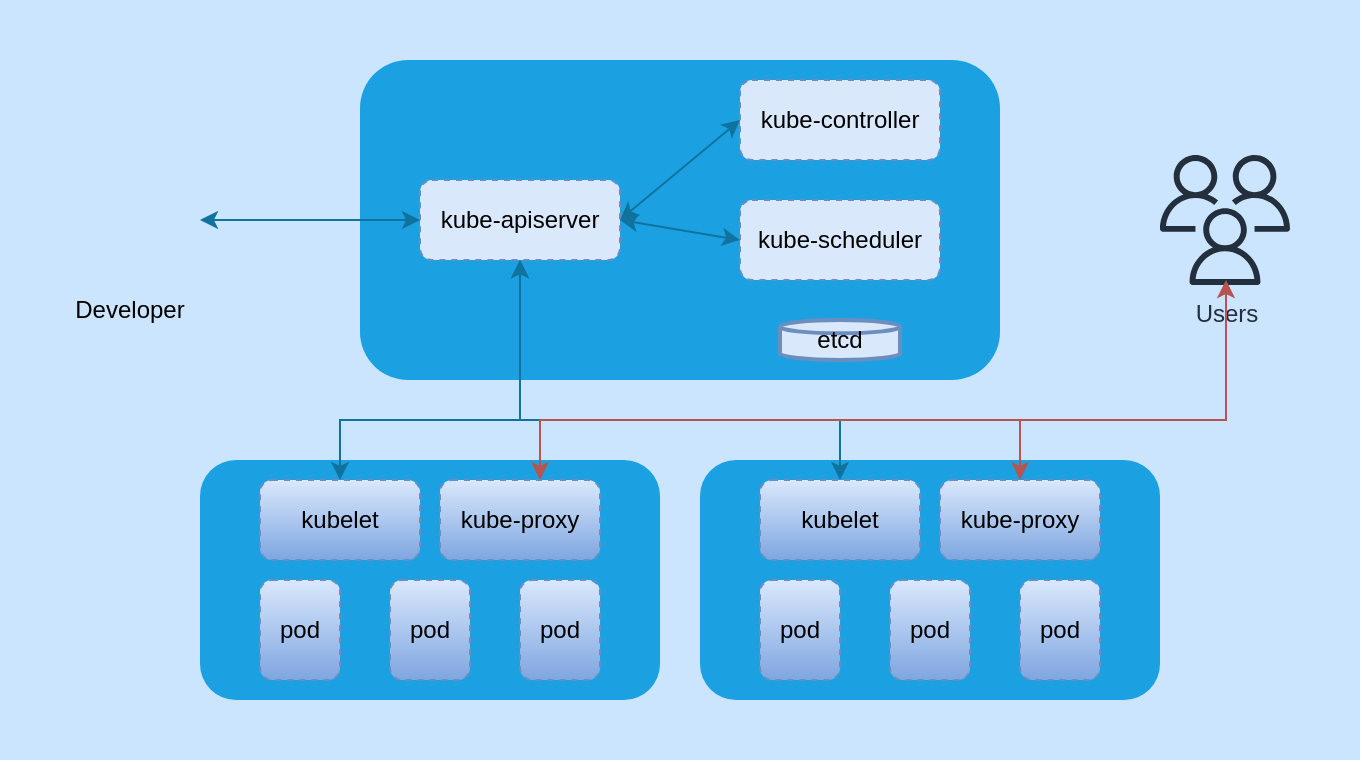 <mxfile version="21.2.1" type="github">
  <diagram name="Page-1" id="UtkHeV6uxtWy_sj3QnAZ">
    <mxGraphModel dx="1226" dy="678" grid="1" gridSize="10" guides="1" tooltips="1" connect="1" arrows="1" fold="1" page="1" pageScale="1" pageWidth="850" pageHeight="1100" math="0" shadow="0">
      <root>
        <mxCell id="0" />
        <mxCell id="1" parent="0" />
        <mxCell id="Ris18r9FBPOmrq_4ZwZm-43" value="" style="rounded=0;whiteSpace=wrap;html=1;fillColor=#cce5ff;strokeColor=none;" parent="1" vertex="1">
          <mxGeometry x="80" y="570" width="680" height="380" as="geometry" />
        </mxCell>
        <mxCell id="Ris18r9FBPOmrq_4ZwZm-1" value="" style="rounded=1;whiteSpace=wrap;html=1;glass=0;fillColor=#1ba1e2;strokeColor=none;shadow=0;comic=0;enumerate=0;treeMoving=0;treeFolding=0;fontColor=#ffffff;" parent="1" vertex="1">
          <mxGeometry x="260" y="600" width="320" height="160" as="geometry" />
        </mxCell>
        <mxCell id="Ris18r9FBPOmrq_4ZwZm-2" value="kube-apiserver" style="rounded=1;whiteSpace=wrap;html=1;fillColor=#dae8fc;strokeColor=#6c8ebf;dashed=1;" parent="1" vertex="1">
          <mxGeometry x="290" y="660" width="100" height="40" as="geometry" />
        </mxCell>
        <mxCell id="Ris18r9FBPOmrq_4ZwZm-5" value="kube-scheduler" style="rounded=1;whiteSpace=wrap;html=1;fillColor=#dae8fc;strokeColor=#6c8ebf;dashed=1;" parent="1" vertex="1">
          <mxGeometry x="450" y="670" width="100" height="40" as="geometry" />
        </mxCell>
        <mxCell id="Ris18r9FBPOmrq_4ZwZm-6" value="kube-controller" style="rounded=1;whiteSpace=wrap;html=1;fillColor=#dae8fc;strokeColor=#6c8ebf;dashed=1;" parent="1" vertex="1">
          <mxGeometry x="450" y="610" width="100" height="40" as="geometry" />
        </mxCell>
        <mxCell id="Ris18r9FBPOmrq_4ZwZm-9" value="etcd" style="strokeWidth=2;html=1;shape=mxgraph.flowchart.database;whiteSpace=wrap;fillColor=#dae8fc;strokeColor=#6c8ebf;" parent="1" vertex="1">
          <mxGeometry x="470" y="730" width="60" height="20" as="geometry" />
        </mxCell>
        <mxCell id="Ris18r9FBPOmrq_4ZwZm-11" value="" style="endArrow=classic;startArrow=classic;html=1;rounded=0;entryX=0;entryY=0.5;entryDx=0;entryDy=0;exitX=1;exitY=0.5;exitDx=0;exitDy=0;strokeWidth=1;fillColor=#b1ddf0;strokeColor=#10739e;" parent="1" source="Ris18r9FBPOmrq_4ZwZm-2" target="Ris18r9FBPOmrq_4ZwZm-6" edge="1">
          <mxGeometry width="50" height="50" relative="1" as="geometry">
            <mxPoint x="250" y="900" as="sourcePoint" />
            <mxPoint x="300" y="850" as="targetPoint" />
          </mxGeometry>
        </mxCell>
        <mxCell id="Ris18r9FBPOmrq_4ZwZm-12" value="" style="endArrow=classic;startArrow=classic;html=1;rounded=0;entryX=0;entryY=0.5;entryDx=0;entryDy=0;exitX=1;exitY=0.5;exitDx=0;exitDy=0;fillColor=#b1ddf0;strokeColor=#10739e;strokeWidth=1;" parent="1" source="Ris18r9FBPOmrq_4ZwZm-2" target="Ris18r9FBPOmrq_4ZwZm-5" edge="1">
          <mxGeometry width="50" height="50" relative="1" as="geometry">
            <mxPoint x="160" y="940" as="sourcePoint" />
            <mxPoint x="210" y="890" as="targetPoint" />
          </mxGeometry>
        </mxCell>
        <mxCell id="Ris18r9FBPOmrq_4ZwZm-13" value="" style="rounded=1;whiteSpace=wrap;html=1;fillColor=#1ba1e2;strokeColor=none;fontColor=#ffffff;shadow=0;" parent="1" vertex="1">
          <mxGeometry x="180" y="800" width="230" height="120" as="geometry" />
        </mxCell>
        <mxCell id="Ris18r9FBPOmrq_4ZwZm-14" value="kubelet" style="whiteSpace=wrap;html=1;fillColor=#dae8fc;strokeColor=#6c8ebf;rounded=1;dashed=1;gradientColor=#7ea6e0;" parent="1" vertex="1">
          <mxGeometry x="210" y="810" width="80" height="40" as="geometry" />
        </mxCell>
        <mxCell id="Ris18r9FBPOmrq_4ZwZm-16" value="kube-proxy" style="whiteSpace=wrap;html=1;fillColor=#dae8fc;strokeColor=#6c8ebf;rounded=1;dashed=1;gradientColor=#7ea6e0;" parent="1" vertex="1">
          <mxGeometry x="300" y="810" width="80" height="40" as="geometry" />
        </mxCell>
        <mxCell id="Ris18r9FBPOmrq_4ZwZm-17" value="pod" style="rounded=1;whiteSpace=wrap;html=1;fillColor=#dae8fc;strokeColor=#6c8ebf;dashed=1;gradientColor=#7ea6e0;" parent="1" vertex="1">
          <mxGeometry x="210" y="860" width="40" height="50" as="geometry" />
        </mxCell>
        <mxCell id="Ris18r9FBPOmrq_4ZwZm-18" value="pod" style="rounded=1;whiteSpace=wrap;html=1;fillColor=#dae8fc;strokeColor=#6c8ebf;dashed=1;gradientColor=#7ea6e0;" parent="1" vertex="1">
          <mxGeometry x="340" y="860" width="40" height="50" as="geometry" />
        </mxCell>
        <mxCell id="Ris18r9FBPOmrq_4ZwZm-19" value="pod" style="rounded=1;whiteSpace=wrap;html=1;fillColor=#dae8fc;strokeColor=#6c8ebf;dashed=1;gradientColor=#7ea6e0;" parent="1" vertex="1">
          <mxGeometry x="275" y="860" width="40" height="50" as="geometry" />
        </mxCell>
        <mxCell id="Ris18r9FBPOmrq_4ZwZm-20" value="" style="rounded=1;whiteSpace=wrap;html=1;fillColor=#1ba1e2;strokeColor=none;movable=1;resizable=1;rotatable=1;deletable=1;editable=1;locked=0;connectable=1;fontColor=#ffffff;shadow=0;" parent="1" vertex="1">
          <mxGeometry x="430" y="800" width="230" height="120" as="geometry" />
        </mxCell>
        <mxCell id="Ris18r9FBPOmrq_4ZwZm-21" value="kubelet" style="whiteSpace=wrap;html=1;fillColor=#dae8fc;strokeColor=#6c8ebf;rounded=1;dashed=1;movable=1;resizable=1;rotatable=1;deletable=1;editable=1;locked=0;connectable=1;gradientColor=#7ea6e0;" parent="1" vertex="1">
          <mxGeometry x="460" y="810" width="80" height="40" as="geometry" />
        </mxCell>
        <mxCell id="Ris18r9FBPOmrq_4ZwZm-22" value="kube-proxy" style="whiteSpace=wrap;html=1;fillColor=#dae8fc;strokeColor=#6c8ebf;rounded=1;dashed=1;movable=1;resizable=1;rotatable=1;deletable=1;editable=1;locked=0;connectable=1;gradientColor=#7ea6e0;" parent="1" vertex="1">
          <mxGeometry x="550" y="810" width="80" height="40" as="geometry" />
        </mxCell>
        <mxCell id="Ris18r9FBPOmrq_4ZwZm-23" value="pod" style="rounded=1;whiteSpace=wrap;html=1;fillColor=#dae8fc;strokeColor=#6c8ebf;dashed=1;movable=1;resizable=1;rotatable=1;deletable=1;editable=1;locked=0;connectable=1;gradientColor=#7ea6e0;" parent="1" vertex="1">
          <mxGeometry x="460" y="860" width="40" height="50" as="geometry" />
        </mxCell>
        <mxCell id="Ris18r9FBPOmrq_4ZwZm-24" value="pod" style="rounded=1;whiteSpace=wrap;html=1;fillColor=#dae8fc;strokeColor=#6c8ebf;dashed=1;movable=1;resizable=1;rotatable=1;deletable=1;editable=1;locked=0;connectable=1;gradientColor=#7ea6e0;" parent="1" vertex="1">
          <mxGeometry x="590" y="860" width="40" height="50" as="geometry" />
        </mxCell>
        <mxCell id="Ris18r9FBPOmrq_4ZwZm-25" value="pod" style="rounded=1;whiteSpace=wrap;html=1;fillColor=#dae8fc;strokeColor=#6c8ebf;dashed=1;movable=1;resizable=1;rotatable=1;deletable=1;editable=1;locked=0;connectable=1;gradientColor=#7ea6e0;" parent="1" vertex="1">
          <mxGeometry x="525" y="860" width="40" height="50" as="geometry" />
        </mxCell>
        <mxCell id="Ris18r9FBPOmrq_4ZwZm-26" value="" style="shape=image;html=1;verticalAlign=top;verticalLabelPosition=bottom;labelBackgroundColor=#ffffff;imageAspect=0;aspect=fixed;image=https://cdn0.iconfinder.com/data/icons/eon-social-media-contact-info-2/32/user_people_person_users_man-128.png" parent="1" vertex="1">
          <mxGeometry x="110" y="645" width="70" height="70" as="geometry" />
        </mxCell>
        <mxCell id="Ris18r9FBPOmrq_4ZwZm-29" value="Users" style="sketch=0;outlineConnect=0;fontColor=#232F3E;gradientColor=none;fillColor=#232F3D;strokeColor=none;dashed=0;verticalLabelPosition=bottom;verticalAlign=top;align=center;html=1;fontSize=12;fontStyle=0;aspect=fixed;pointerEvents=1;shape=mxgraph.aws4.users;" parent="1" vertex="1">
          <mxGeometry x="660" y="647.5" width="65" height="65" as="geometry" />
        </mxCell>
        <mxCell id="Ris18r9FBPOmrq_4ZwZm-30" value="" style="endArrow=classic;startArrow=classic;html=1;rounded=0;entryX=0.5;entryY=1;entryDx=0;entryDy=0;exitX=0.5;exitY=0;exitDx=0;exitDy=0;fillColor=#b1ddf0;strokeColor=#10739e;" parent="1" source="Ris18r9FBPOmrq_4ZwZm-14" target="Ris18r9FBPOmrq_4ZwZm-2" edge="1">
          <mxGeometry width="50" height="50" relative="1" as="geometry">
            <mxPoint x="80" y="830" as="sourcePoint" />
            <mxPoint x="130" y="780" as="targetPoint" />
            <Array as="points">
              <mxPoint x="250" y="780" />
              <mxPoint x="340" y="780" />
            </Array>
          </mxGeometry>
        </mxCell>
        <mxCell id="Ris18r9FBPOmrq_4ZwZm-32" value="" style="endArrow=classic;startArrow=classic;html=1;rounded=0;fillColor=#b1ddf0;strokeColor=#10739e;exitX=0.5;exitY=1;exitDx=0;exitDy=0;entryX=0.5;entryY=0;entryDx=0;entryDy=0;" parent="1" source="Ris18r9FBPOmrq_4ZwZm-2" target="Ris18r9FBPOmrq_4ZwZm-21" edge="1">
          <mxGeometry width="50" height="50" relative="1" as="geometry">
            <mxPoint x="160" y="790" as="sourcePoint" />
            <mxPoint x="790" y="790" as="targetPoint" />
            <Array as="points">
              <mxPoint x="340" y="780" />
              <mxPoint x="500" y="780" />
            </Array>
          </mxGeometry>
        </mxCell>
        <mxCell id="Ris18r9FBPOmrq_4ZwZm-34" value="" style="endArrow=classic;startArrow=classic;html=1;rounded=0;entryX=0;entryY=0.5;entryDx=0;entryDy=0;exitX=1;exitY=0.5;exitDx=0;exitDy=0;strokeWidth=1;fillColor=#b1ddf0;strokeColor=#10739e;" parent="1" source="Ris18r9FBPOmrq_4ZwZm-26" target="Ris18r9FBPOmrq_4ZwZm-2" edge="1">
          <mxGeometry width="50" height="50" relative="1" as="geometry">
            <mxPoint x="189" y="690" as="sourcePoint" />
            <mxPoint x="249" y="640" as="targetPoint" />
          </mxGeometry>
        </mxCell>
        <mxCell id="Ris18r9FBPOmrq_4ZwZm-39" value="" style="endArrow=classic;startArrow=classic;html=1;rounded=0;fillColor=#f8cecc;strokeColor=#b85450;gradientColor=#ea6b66;" parent="1" edge="1">
          <mxGeometry width="50" height="50" relative="1" as="geometry">
            <mxPoint x="350" y="810" as="sourcePoint" />
            <mxPoint x="693" y="710" as="targetPoint" />
            <Array as="points">
              <mxPoint x="350" y="790" />
              <mxPoint x="350" y="780" />
              <mxPoint x="520" y="780" />
              <mxPoint x="693" y="780" />
            </Array>
          </mxGeometry>
        </mxCell>
        <mxCell id="Ris18r9FBPOmrq_4ZwZm-42" value="" style="endArrow=classic;html=1;rounded=0;fillColor=#f8cecc;strokeColor=#b85450;entryX=0.5;entryY=0;entryDx=0;entryDy=0;gradientColor=#ea6b66;" parent="1" target="Ris18r9FBPOmrq_4ZwZm-22" edge="1">
          <mxGeometry width="50" height="50" relative="1" as="geometry">
            <mxPoint x="590" y="780" as="sourcePoint" />
            <mxPoint x="782" y="979" as="targetPoint" />
          </mxGeometry>
        </mxCell>
        <mxCell id="Ris18r9FBPOmrq_4ZwZm-45" value="Developer" style="text;html=1;strokeColor=none;fillColor=none;align=center;verticalAlign=middle;whiteSpace=wrap;rounded=0;" parent="1" vertex="1">
          <mxGeometry x="115" y="710" width="60" height="30" as="geometry" />
        </mxCell>
      </root>
    </mxGraphModel>
  </diagram>
</mxfile>
